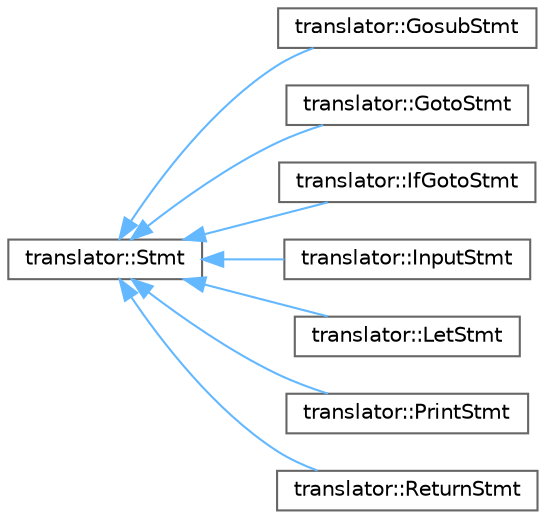 digraph "Graphical Class Hierarchy"
{
 // INTERACTIVE_SVG=YES
 // LATEX_PDF_SIZE
  bgcolor="transparent";
  edge [fontname=Helvetica,fontsize=10,labelfontname=Helvetica,labelfontsize=10];
  node [fontname=Helvetica,fontsize=10,shape=box,height=0.2,width=0.4];
  rankdir="LR";
  Node0 [id="Node000000",label="translator::Stmt",height=0.2,width=0.4,color="grey40", fillcolor="white", style="filled",URL="$structtranslator_1_1_stmt.html",tooltip=" "];
  Node0 -> Node1 [id="edge4_Node000000_Node000001",dir="back",color="steelblue1",style="solid",tooltip=" "];
  Node1 [id="Node000001",label="translator::GosubStmt",height=0.2,width=0.4,color="grey40", fillcolor="white", style="filled",URL="$structtranslator_1_1_gosub_stmt.html",tooltip=" "];
  Node0 -> Node2 [id="edge5_Node000000_Node000002",dir="back",color="steelblue1",style="solid",tooltip=" "];
  Node2 [id="Node000002",label="translator::GotoStmt",height=0.2,width=0.4,color="grey40", fillcolor="white", style="filled",URL="$structtranslator_1_1_goto_stmt.html",tooltip=" "];
  Node0 -> Node3 [id="edge6_Node000000_Node000003",dir="back",color="steelblue1",style="solid",tooltip=" "];
  Node3 [id="Node000003",label="translator::IfGotoStmt",height=0.2,width=0.4,color="grey40", fillcolor="white", style="filled",URL="$structtranslator_1_1_if_goto_stmt.html",tooltip=" "];
  Node0 -> Node4 [id="edge7_Node000000_Node000004",dir="back",color="steelblue1",style="solid",tooltip=" "];
  Node4 [id="Node000004",label="translator::InputStmt",height=0.2,width=0.4,color="grey40", fillcolor="white", style="filled",URL="$structtranslator_1_1_input_stmt.html",tooltip=" "];
  Node0 -> Node5 [id="edge8_Node000000_Node000005",dir="back",color="steelblue1",style="solid",tooltip=" "];
  Node5 [id="Node000005",label="translator::LetStmt",height=0.2,width=0.4,color="grey40", fillcolor="white", style="filled",URL="$structtranslator_1_1_let_stmt.html",tooltip=" "];
  Node0 -> Node6 [id="edge9_Node000000_Node000006",dir="back",color="steelblue1",style="solid",tooltip=" "];
  Node6 [id="Node000006",label="translator::PrintStmt",height=0.2,width=0.4,color="grey40", fillcolor="white", style="filled",URL="$structtranslator_1_1_print_stmt.html",tooltip=" "];
  Node0 -> Node7 [id="edge10_Node000000_Node000007",dir="back",color="steelblue1",style="solid",tooltip=" "];
  Node7 [id="Node000007",label="translator::ReturnStmt",height=0.2,width=0.4,color="grey40", fillcolor="white", style="filled",URL="$structtranslator_1_1_return_stmt.html",tooltip=" "];
}
